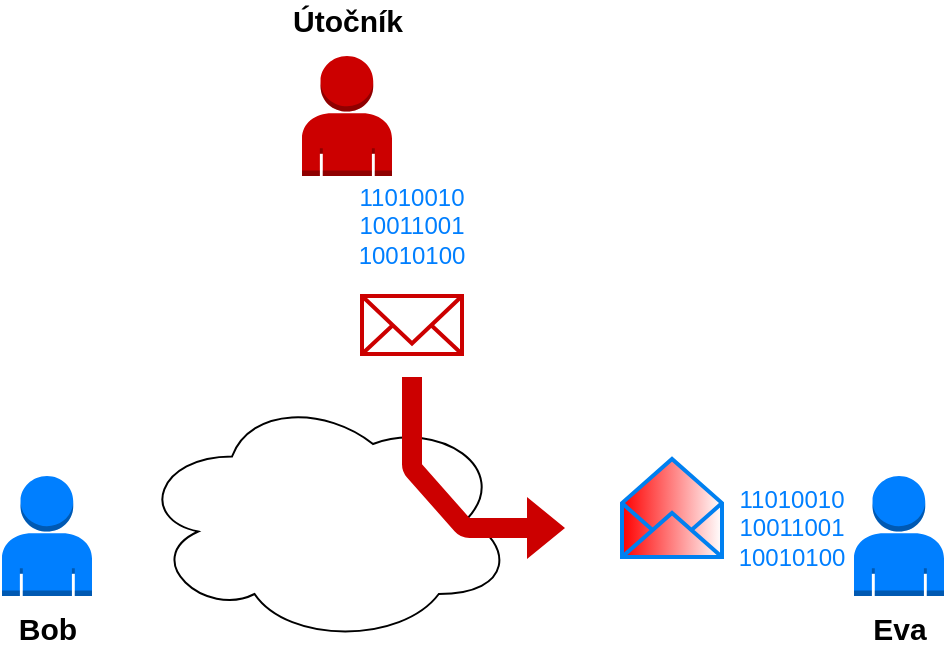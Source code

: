 <mxfile version="12.2.3" type="google" pages="1"><diagram id="KQbcBKds0Yyqv5vkCtu4" name="Page-1"><mxGraphModel dx="1368" dy="819" grid="1" gridSize="10" guides="1" tooltips="1" connect="1" arrows="1" fold="1" page="1" pageScale="1" pageWidth="827" pageHeight="1169" math="0" shadow="0"><root><mxCell id="0"/><mxCell id="1" parent="0"/><mxCell id="D4Crx_8czGkIDOIalMsa-8" value="" style="ellipse;shape=cloud;whiteSpace=wrap;html=1;" parent="1" vertex="1"><mxGeometry x="318" y="249" width="188" height="125" as="geometry"/></mxCell><mxCell id="D4Crx_8czGkIDOIalMsa-4" value="" style="outlineConnect=0;dashed=0;verticalLabelPosition=bottom;verticalAlign=top;align=center;html=1;shape=mxgraph.aws3.user;fillColor=#CC0000;strokeColor=#b85450;" parent="1" vertex="1"><mxGeometry x="400" y="80" width="45" height="60" as="geometry"/></mxCell><mxCell id="D4Crx_8czGkIDOIalMsa-5" value="" style="outlineConnect=0;dashed=0;verticalLabelPosition=bottom;verticalAlign=top;align=center;html=1;shape=mxgraph.aws3.user;fillColor=#007FFF;strokeColor=#6c8ebf;" parent="1" vertex="1"><mxGeometry x="250" y="290" width="45" height="60" as="geometry"/></mxCell><mxCell id="D4Crx_8czGkIDOIalMsa-6" value="" style="outlineConnect=0;dashed=0;verticalLabelPosition=bottom;verticalAlign=top;align=center;html=1;shape=mxgraph.aws3.user;fillColor=#007FFF;strokeColor=#6c8ebf;" parent="1" vertex="1"><mxGeometry x="676" y="290" width="45" height="60" as="geometry"/></mxCell><mxCell id="D4Crx_8czGkIDOIalMsa-16" value="Bob" style="text;html=1;strokeColor=none;fillColor=none;align=center;verticalAlign=middle;whiteSpace=wrap;rounded=0;fontSize=15;fontStyle=1" parent="1" vertex="1"><mxGeometry x="252.5" y="356" width="40" height="20" as="geometry"/></mxCell><mxCell id="D4Crx_8czGkIDOIalMsa-17" value="Eva" style="text;html=1;strokeColor=none;fillColor=none;align=center;verticalAlign=middle;whiteSpace=wrap;rounded=0;fontSize=15;fontStyle=1" parent="1" vertex="1"><mxGeometry x="678.5" y="356" width="40" height="20" as="geometry"/></mxCell><mxCell id="D4Crx_8czGkIDOIalMsa-18" value="Útočník" style="text;html=1;strokeColor=none;fillColor=none;align=center;verticalAlign=middle;whiteSpace=wrap;rounded=0;fontSize=15;fontStyle=1" parent="1" vertex="1"><mxGeometry x="402.5" y="52" width="40" height="20" as="geometry"/></mxCell><mxCell id="D4Crx_8czGkIDOIalMsa-21" value="" style="html=1;verticalLabelPosition=bottom;align=center;labelBackgroundColor=#ffffff;verticalAlign=top;strokeWidth=2;strokeColor=#0080F0;shadow=0;dashed=0;shape=mxgraph.ios7.icons.envelope_(empty);fillColor=#FF0000;gradientColor=#ffffff;gradientDirection=east;" parent="1" vertex="1"><mxGeometry x="560" y="281.5" width="50" height="49" as="geometry"/></mxCell><mxCell id="D4Crx_8czGkIDOIalMsa-24" value="" style="shape=flexArrow;endArrow=classic;html=1;fillColor=#CC0000;strokeColor=none;" parent="1" edge="1"><mxGeometry width="50" height="50" relative="1" as="geometry"><mxPoint x="455" y="240" as="sourcePoint"/><mxPoint x="532" y="316" as="targetPoint"/><Array as="points"><mxPoint x="455" y="286"/><mxPoint x="481.5" y="316"/></Array></mxGeometry></mxCell><mxCell id="D4Crx_8czGkIDOIalMsa-26" value="" style="html=1;verticalLabelPosition=bottom;align=center;labelBackgroundColor=#ffffff;verticalAlign=top;strokeWidth=2;strokeColor=#CC0000;shadow=0;dashed=0;shape=mxgraph.ios7.icons.mail;fillColor=none;" parent="1" vertex="1"><mxGeometry x="430" y="200" width="50" height="29" as="geometry"/></mxCell><mxCell id="D4Crx_8czGkIDOIalMsa-27" value="&lt;font color=&quot;#007fff&quot;&gt;11010010&lt;br&gt;10011001&lt;br&gt;10010100&lt;/font&gt;" style="text;html=1;strokeColor=none;fillColor=none;align=center;verticalAlign=middle;whiteSpace=wrap;rounded=0;fontColor=#CC0000;" parent="1" vertex="1"><mxGeometry x="435" y="155" width="40" height="20" as="geometry"/></mxCell><mxCell id="D4Crx_8czGkIDOIalMsa-31" value="&lt;font color=&quot;#007fff&quot;&gt;11010010&lt;br&gt;10011001&lt;br&gt;10010100&lt;/font&gt;" style="text;html=1;strokeColor=none;fillColor=none;align=center;verticalAlign=middle;whiteSpace=wrap;rounded=0;fontColor=#CC0000;" parent="1" vertex="1"><mxGeometry x="625" y="306" width="40" height="20" as="geometry"/></mxCell></root></mxGraphModel></diagram></mxfile>